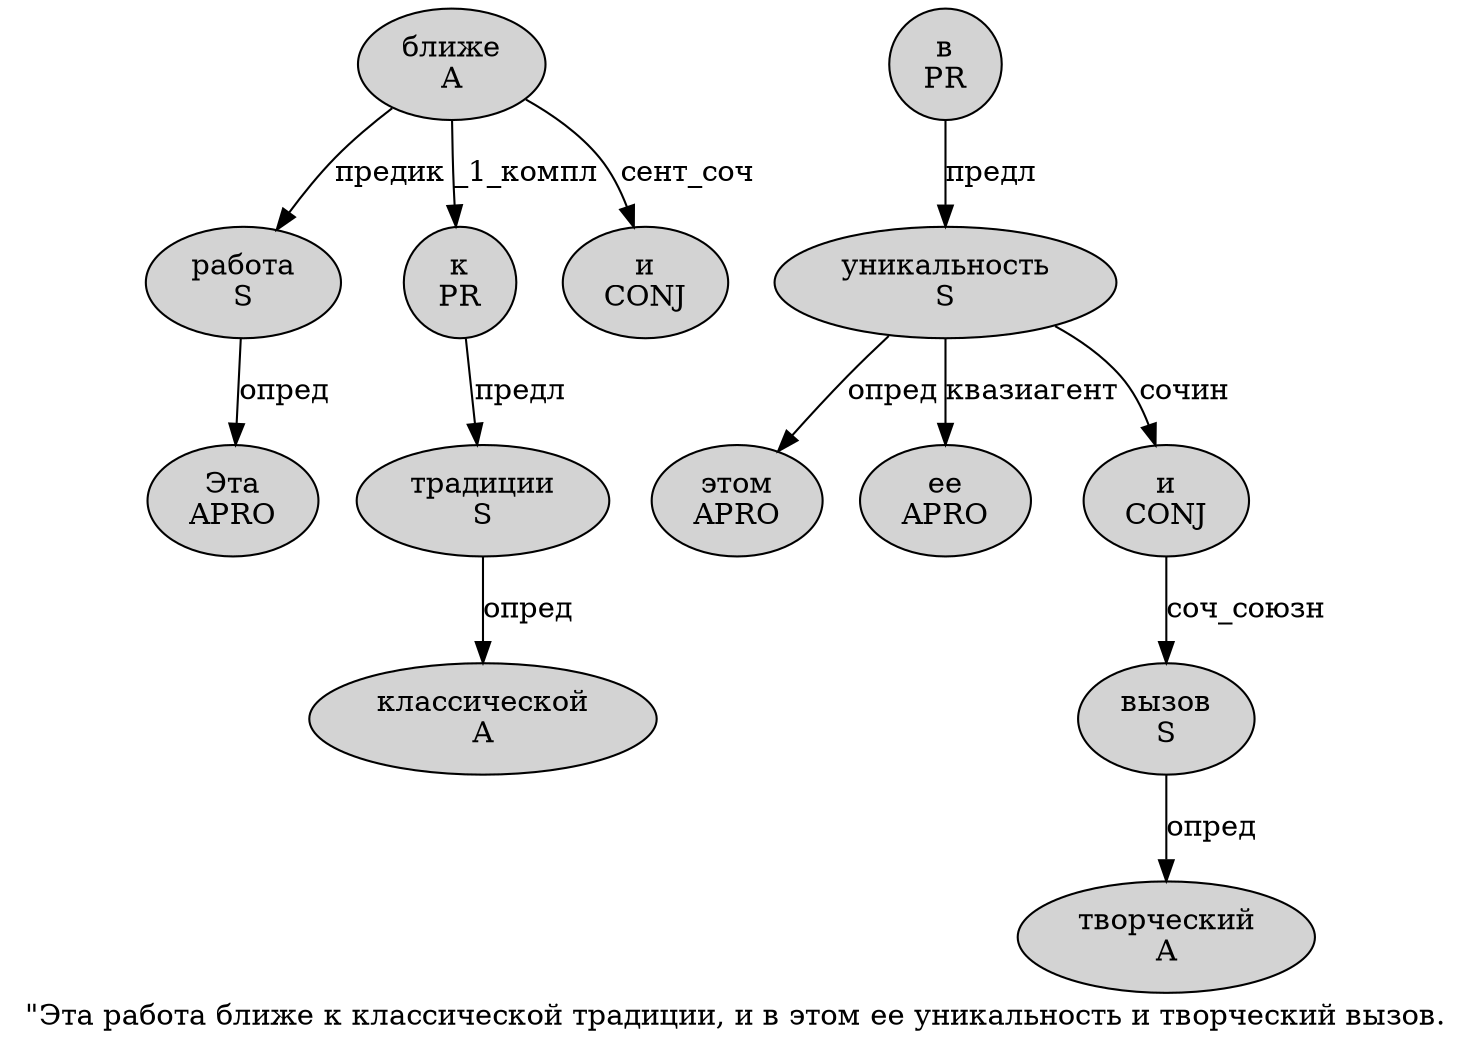digraph SENTENCE_1594 {
	graph [label="\"Эта работа ближе к классической традиции, и в этом ее уникальность и творческий вызов."]
	node [style=filled]
		1 [label="Эта
APRO" color="" fillcolor=lightgray penwidth=1 shape=ellipse]
		2 [label="работа
S" color="" fillcolor=lightgray penwidth=1 shape=ellipse]
		3 [label="ближе
A" color="" fillcolor=lightgray penwidth=1 shape=ellipse]
		4 [label="к
PR" color="" fillcolor=lightgray penwidth=1 shape=ellipse]
		5 [label="классической
A" color="" fillcolor=lightgray penwidth=1 shape=ellipse]
		6 [label="традиции
S" color="" fillcolor=lightgray penwidth=1 shape=ellipse]
		8 [label="и
CONJ" color="" fillcolor=lightgray penwidth=1 shape=ellipse]
		9 [label="в
PR" color="" fillcolor=lightgray penwidth=1 shape=ellipse]
		10 [label="этом
APRO" color="" fillcolor=lightgray penwidth=1 shape=ellipse]
		11 [label="ее
APRO" color="" fillcolor=lightgray penwidth=1 shape=ellipse]
		12 [label="уникальность
S" color="" fillcolor=lightgray penwidth=1 shape=ellipse]
		13 [label="и
CONJ" color="" fillcolor=lightgray penwidth=1 shape=ellipse]
		14 [label="творческий
A" color="" fillcolor=lightgray penwidth=1 shape=ellipse]
		15 [label="вызов
S" color="" fillcolor=lightgray penwidth=1 shape=ellipse]
			13 -> 15 [label="соч_союзн"]
			2 -> 1 [label="опред"]
			15 -> 14 [label="опред"]
			9 -> 12 [label="предл"]
			12 -> 10 [label="опред"]
			12 -> 11 [label="квазиагент"]
			12 -> 13 [label="сочин"]
			4 -> 6 [label="предл"]
			6 -> 5 [label="опред"]
			3 -> 2 [label="предик"]
			3 -> 4 [label="_1_компл"]
			3 -> 8 [label="сент_соч"]
}